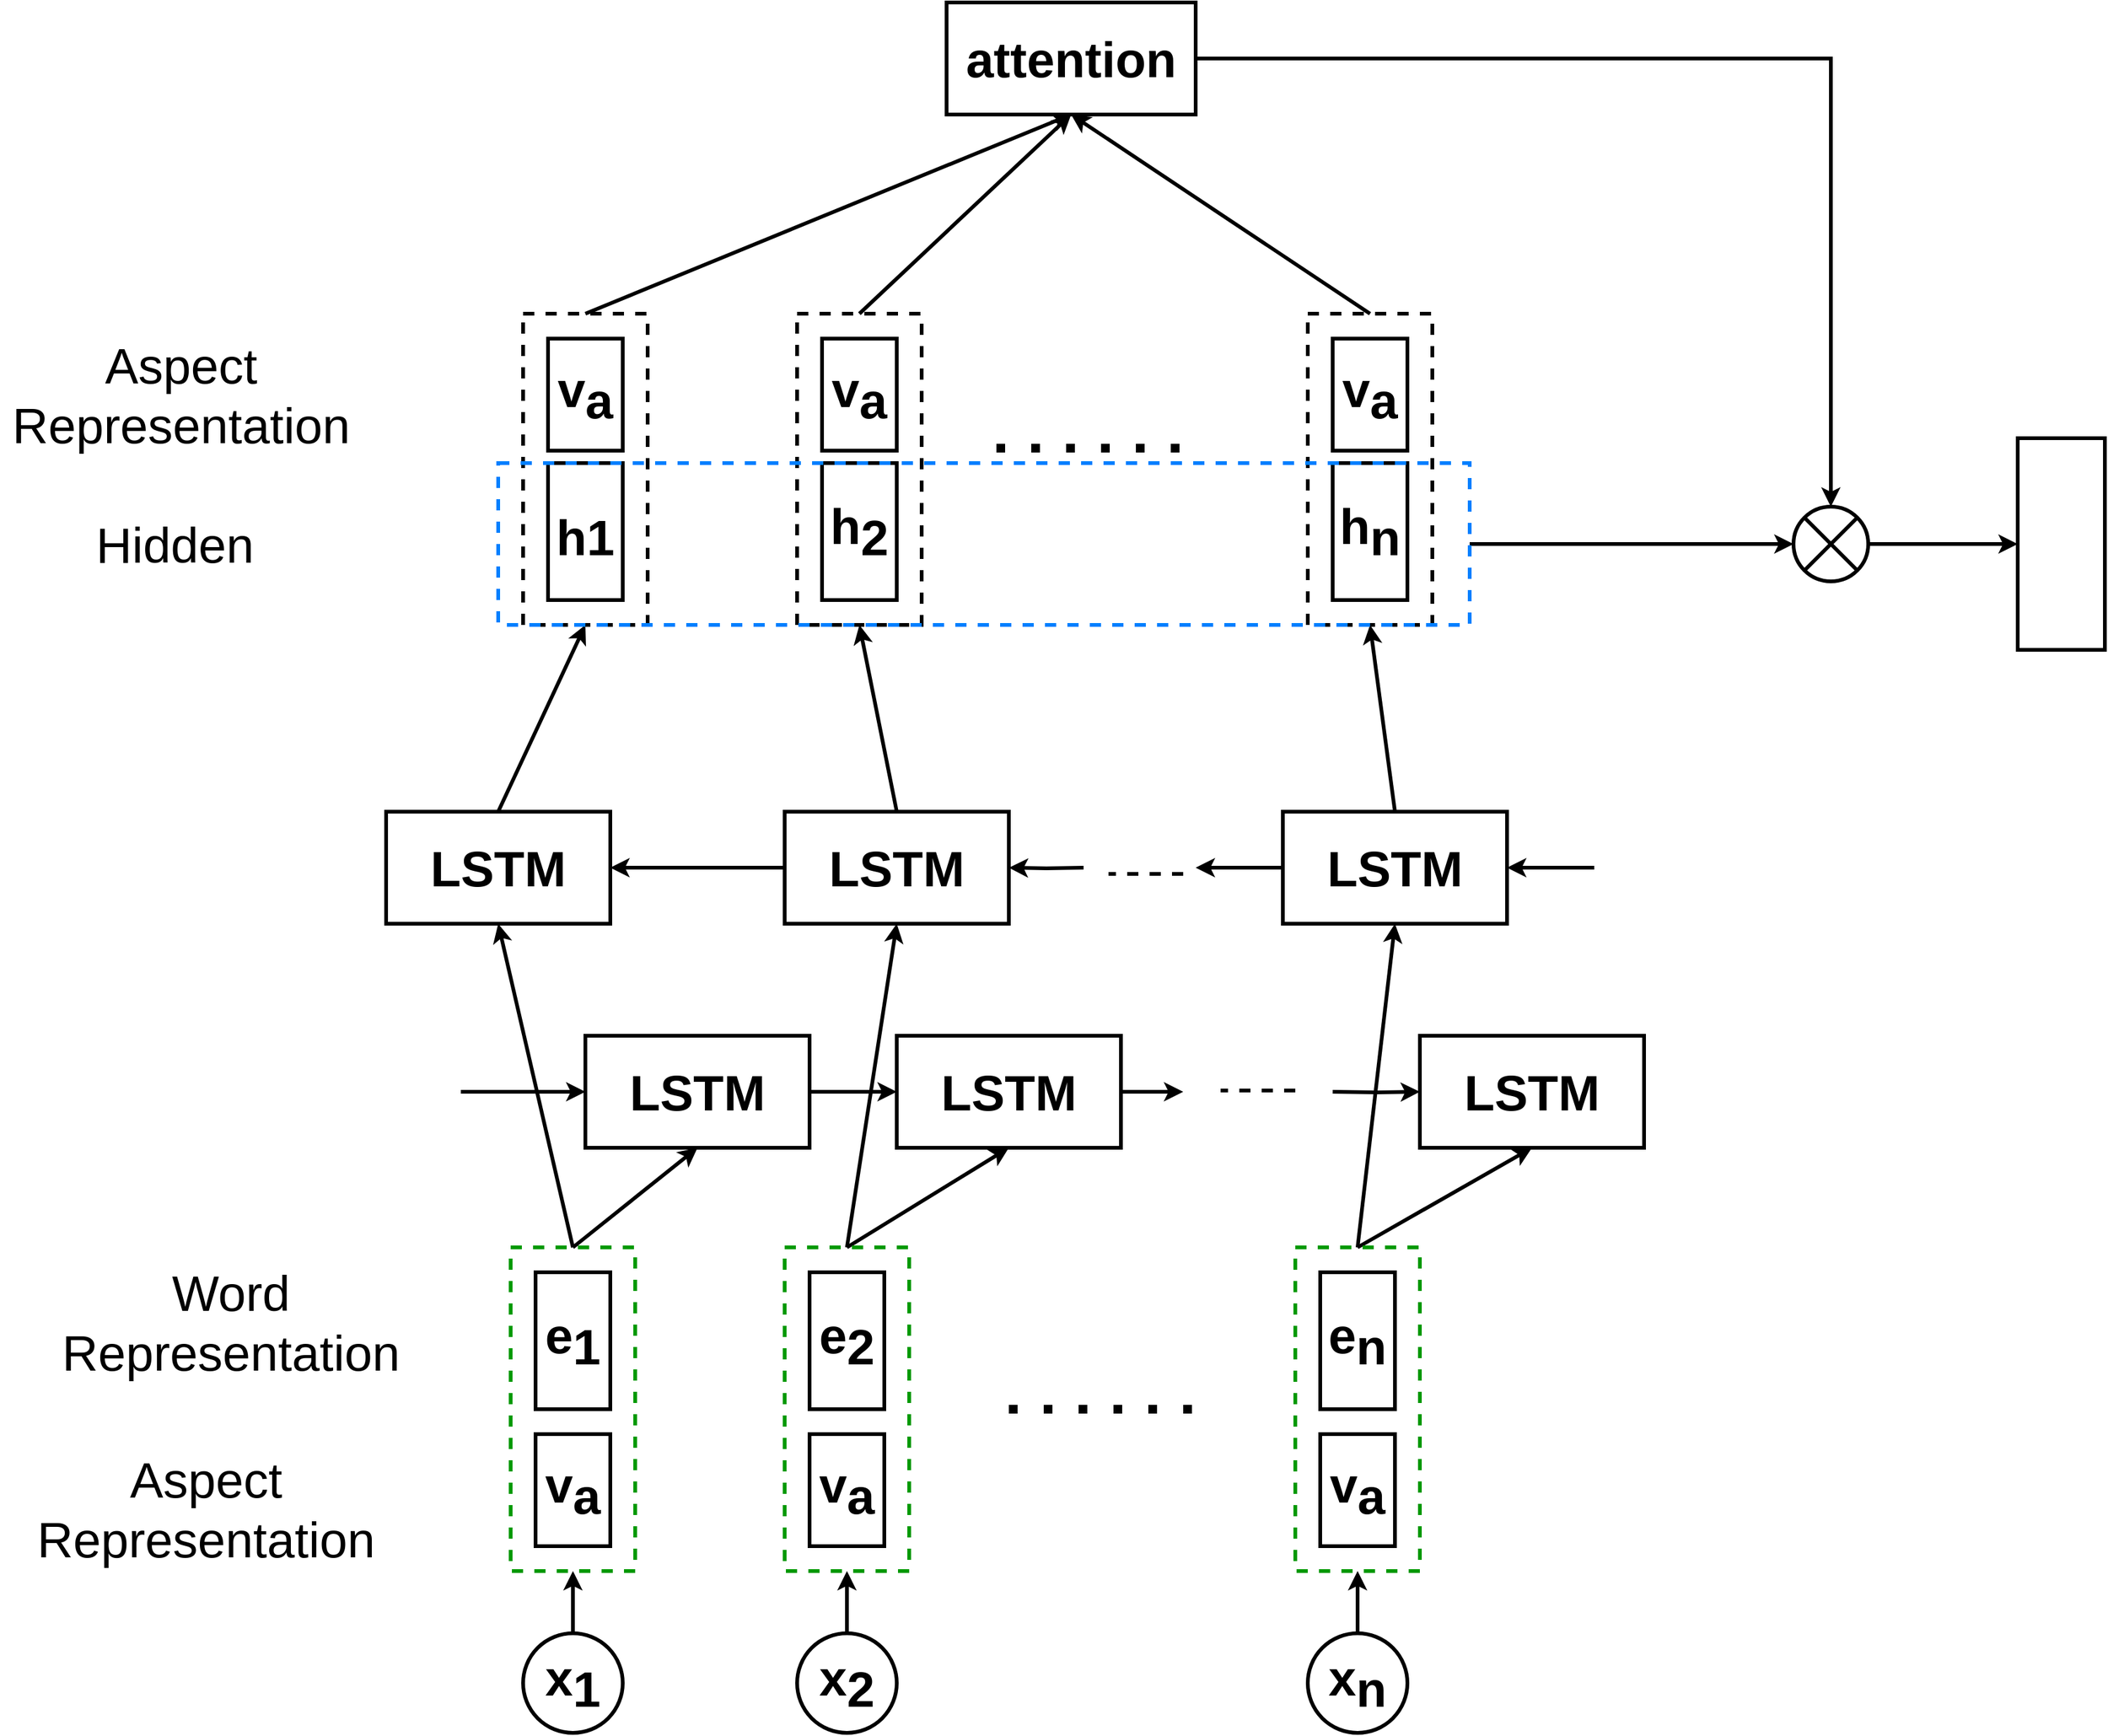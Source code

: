 <mxfile version="14.6.5" type="github">
  <diagram name="Page-1" id="12e1b939-464a-85fe-373e-61e167be1490">
    <mxGraphModel dx="1958" dy="996" grid="1" gridSize="10" guides="1" tooltips="1" connect="1" arrows="1" fold="1" page="1" pageScale="1.5" pageWidth="2000" pageHeight="2000" background="#ffffff" math="0" shadow="0">
      <root>
        <mxCell id="0" />
        <mxCell id="1" parent="0" />
        <mxCell id="Ep_Ha3QmBGwPROYHMwhs-52" style="edgeStyle=none;rounded=0;orthogonalLoop=1;jettySize=auto;html=1;exitX=0.5;exitY=0;exitDx=0;exitDy=0;entryX=0.5;entryY=1;entryDx=0;entryDy=0;fontSize=40;strokeWidth=3;" edge="1" parent="1" source="Ep_Ha3QmBGwPROYHMwhs-2" target="Ep_Ha3QmBGwPROYHMwhs-29">
          <mxGeometry relative="1" as="geometry" />
        </mxCell>
        <mxCell id="Ep_Ha3QmBGwPROYHMwhs-2" value="x&lt;sub style=&quot;font-size: 40px;&quot;&gt;1&lt;/sub&gt;" style="ellipse;whiteSpace=wrap;html=1;aspect=fixed;fontSize=40;fontStyle=1;strokeWidth=3;" vertex="1" parent="1">
          <mxGeometry x="1180" y="2410" width="80" height="80" as="geometry" />
        </mxCell>
        <mxCell id="Ep_Ha3QmBGwPROYHMwhs-53" style="edgeStyle=none;rounded=0;orthogonalLoop=1;jettySize=auto;html=1;exitX=0.5;exitY=0;exitDx=0;exitDy=0;entryX=0.5;entryY=1;entryDx=0;entryDy=0;fontSize=40;strokeWidth=3;" edge="1" parent="1" source="Ep_Ha3QmBGwPROYHMwhs-4" target="Ep_Ha3QmBGwPROYHMwhs-30">
          <mxGeometry relative="1" as="geometry" />
        </mxCell>
        <mxCell id="Ep_Ha3QmBGwPROYHMwhs-4" value="x&lt;span style=&quot;font-size: 40px;&quot;&gt;&lt;sub style=&quot;font-size: 40px;&quot;&gt;2&lt;/sub&gt;&lt;/span&gt;" style="ellipse;whiteSpace=wrap;html=1;aspect=fixed;fontSize=40;fontStyle=1;strokeWidth=3;" vertex="1" parent="1">
          <mxGeometry x="1400" y="2410" width="80" height="80" as="geometry" />
        </mxCell>
        <mxCell id="Ep_Ha3QmBGwPROYHMwhs-54" style="edgeStyle=none;rounded=0;orthogonalLoop=1;jettySize=auto;html=1;exitX=0.5;exitY=0;exitDx=0;exitDy=0;entryX=0.5;entryY=1;entryDx=0;entryDy=0;fontSize=40;strokeWidth=3;" edge="1" parent="1" source="Ep_Ha3QmBGwPROYHMwhs-5" target="Ep_Ha3QmBGwPROYHMwhs-31">
          <mxGeometry relative="1" as="geometry" />
        </mxCell>
        <mxCell id="Ep_Ha3QmBGwPROYHMwhs-5" value="x&lt;span style=&quot;font-size: 40px;&quot;&gt;&lt;sub style=&quot;font-size: 40px;&quot;&gt;n&lt;/sub&gt;&lt;/span&gt;" style="ellipse;whiteSpace=wrap;html=1;aspect=fixed;fontSize=40;fontStyle=1;strokeWidth=3;" vertex="1" parent="1">
          <mxGeometry x="1810" y="2410" width="80" height="80" as="geometry" />
        </mxCell>
        <mxCell id="Ep_Ha3QmBGwPROYHMwhs-7" value="v&lt;sub style=&quot;font-size: 40px;&quot;&gt;a&lt;/sub&gt;" style="rounded=0;whiteSpace=wrap;html=1;fontSize=40;rotation=0;fontStyle=1;strokeWidth=3;" vertex="1" parent="1">
          <mxGeometry x="1190" y="2250" width="60" height="90" as="geometry" />
        </mxCell>
        <mxCell id="Ep_Ha3QmBGwPROYHMwhs-9" value="v&lt;sub style=&quot;font-size: 40px;&quot;&gt;a&lt;/sub&gt;" style="rounded=0;whiteSpace=wrap;html=1;fontSize=40;rotation=0;fontStyle=1;strokeWidth=3;" vertex="1" parent="1">
          <mxGeometry x="1820" y="2250" width="60" height="90" as="geometry" />
        </mxCell>
        <mxCell id="Ep_Ha3QmBGwPROYHMwhs-10" value="v&lt;sub style=&quot;font-size: 40px;&quot;&gt;a&lt;/sub&gt;" style="rounded=0;whiteSpace=wrap;html=1;fontSize=40;rotation=0;fontStyle=1;strokeWidth=3;" vertex="1" parent="1">
          <mxGeometry x="1410" y="2250" width="60" height="90" as="geometry" />
        </mxCell>
        <mxCell id="Ep_Ha3QmBGwPROYHMwhs-11" value="e&lt;sub style=&quot;font-size: 40px;&quot;&gt;2&lt;/sub&gt;" style="rounded=0;whiteSpace=wrap;html=1;fontSize=40;fontStyle=1;strokeWidth=3;" vertex="1" parent="1">
          <mxGeometry x="1410" y="2120" width="60" height="110" as="geometry" />
        </mxCell>
        <mxCell id="Ep_Ha3QmBGwPROYHMwhs-12" value="e&lt;sub style=&quot;font-size: 40px;&quot;&gt;1&lt;/sub&gt;" style="rounded=0;whiteSpace=wrap;html=1;fontSize=40;fontStyle=1;strokeWidth=3;" vertex="1" parent="1">
          <mxGeometry x="1190" y="2120" width="60" height="110" as="geometry" />
        </mxCell>
        <mxCell id="Ep_Ha3QmBGwPROYHMwhs-13" value="e&lt;sub style=&quot;font-size: 40px;&quot;&gt;n&lt;/sub&gt;" style="rounded=0;whiteSpace=wrap;html=1;fontSize=40;fontStyle=1;strokeWidth=3;" vertex="1" parent="1">
          <mxGeometry x="1820" y="2120" width="60" height="110" as="geometry" />
        </mxCell>
        <mxCell id="Ep_Ha3QmBGwPROYHMwhs-36" style="edgeStyle=orthogonalEdgeStyle;rounded=0;orthogonalLoop=1;jettySize=auto;html=1;exitX=1;exitY=0.5;exitDx=0;exitDy=0;entryX=0;entryY=0.5;entryDx=0;entryDy=0;fontSize=40;strokeWidth=3;" edge="1" parent="1" source="Ep_Ha3QmBGwPROYHMwhs-14" target="Ep_Ha3QmBGwPROYHMwhs-15">
          <mxGeometry relative="1" as="geometry" />
        </mxCell>
        <mxCell id="Ep_Ha3QmBGwPROYHMwhs-14" value="LSTM" style="rounded=0;whiteSpace=wrap;html=1;fontSize=40;fontStyle=1;strokeWidth=3;" vertex="1" parent="1">
          <mxGeometry x="1230" y="1930" width="180" height="90" as="geometry" />
        </mxCell>
        <mxCell id="Ep_Ha3QmBGwPROYHMwhs-37" style="edgeStyle=orthogonalEdgeStyle;rounded=0;orthogonalLoop=1;jettySize=auto;html=1;entryX=0;entryY=0.5;entryDx=0;entryDy=0;fontSize=40;strokeWidth=3;" edge="1" parent="1" target="Ep_Ha3QmBGwPROYHMwhs-16">
          <mxGeometry relative="1" as="geometry">
            <mxPoint x="1830" y="1975" as="sourcePoint" />
          </mxGeometry>
        </mxCell>
        <mxCell id="Ep_Ha3QmBGwPROYHMwhs-15" value="LSTM" style="rounded=0;whiteSpace=wrap;html=1;fontSize=40;fontStyle=1;strokeWidth=3;" vertex="1" parent="1">
          <mxGeometry x="1480" y="1930" width="180" height="90" as="geometry" />
        </mxCell>
        <mxCell id="Ep_Ha3QmBGwPROYHMwhs-16" value="LSTM" style="rounded=0;whiteSpace=wrap;html=1;fontSize=40;fontStyle=1;strokeWidth=3;" vertex="1" parent="1">
          <mxGeometry x="1900" y="1930" width="180" height="90" as="geometry" />
        </mxCell>
        <mxCell id="Ep_Ha3QmBGwPROYHMwhs-58" style="edgeStyle=none;rounded=0;orthogonalLoop=1;jettySize=auto;html=1;exitX=0.5;exitY=0;exitDx=0;exitDy=0;entryX=0.5;entryY=1;entryDx=0;entryDy=0;fontSize=40;strokeWidth=3;" edge="1" parent="1" source="Ep_Ha3QmBGwPROYHMwhs-17" target="Ep_Ha3QmBGwPROYHMwhs-55">
          <mxGeometry relative="1" as="geometry" />
        </mxCell>
        <mxCell id="Ep_Ha3QmBGwPROYHMwhs-17" value="LSTM" style="rounded=0;whiteSpace=wrap;html=1;fontSize=40;fontStyle=1;strokeWidth=3;" vertex="1" parent="1">
          <mxGeometry x="1070" y="1750" width="180" height="90" as="geometry" />
        </mxCell>
        <mxCell id="Ep_Ha3QmBGwPROYHMwhs-42" style="edgeStyle=orthogonalEdgeStyle;rounded=0;orthogonalLoop=1;jettySize=auto;html=1;entryX=1;entryY=0.5;entryDx=0;entryDy=0;fontSize=40;exitX=0;exitY=0.5;exitDx=0;exitDy=0;strokeWidth=3;" edge="1" parent="1" source="Ep_Ha3QmBGwPROYHMwhs-18" target="Ep_Ha3QmBGwPROYHMwhs-17">
          <mxGeometry relative="1" as="geometry">
            <mxPoint x="1300" y="1795" as="sourcePoint" />
          </mxGeometry>
        </mxCell>
        <mxCell id="Ep_Ha3QmBGwPROYHMwhs-59" style="edgeStyle=none;rounded=0;orthogonalLoop=1;jettySize=auto;html=1;exitX=0.5;exitY=0;exitDx=0;exitDy=0;entryX=0.5;entryY=1;entryDx=0;entryDy=0;fontSize=40;strokeWidth=3;" edge="1" parent="1" source="Ep_Ha3QmBGwPROYHMwhs-18" target="Ep_Ha3QmBGwPROYHMwhs-56">
          <mxGeometry relative="1" as="geometry" />
        </mxCell>
        <mxCell id="Ep_Ha3QmBGwPROYHMwhs-18" value="LSTM" style="rounded=0;whiteSpace=wrap;html=1;fontSize=40;fontStyle=1;strokeWidth=3;" vertex="1" parent="1">
          <mxGeometry x="1390" y="1750" width="180" height="90" as="geometry" />
        </mxCell>
        <mxCell id="Ep_Ha3QmBGwPROYHMwhs-41" style="edgeStyle=orthogonalEdgeStyle;rounded=0;orthogonalLoop=1;jettySize=auto;html=1;entryX=1;entryY=0.5;entryDx=0;entryDy=0;fontSize=40;strokeWidth=3;" edge="1" parent="1" target="Ep_Ha3QmBGwPROYHMwhs-18">
          <mxGeometry relative="1" as="geometry">
            <mxPoint x="1630" y="1795" as="sourcePoint" />
          </mxGeometry>
        </mxCell>
        <mxCell id="Ep_Ha3QmBGwPROYHMwhs-60" style="edgeStyle=none;rounded=0;orthogonalLoop=1;jettySize=auto;html=1;exitX=0.5;exitY=0;exitDx=0;exitDy=0;entryX=0.5;entryY=1;entryDx=0;entryDy=0;fontSize=40;strokeWidth=3;" edge="1" parent="1" source="Ep_Ha3QmBGwPROYHMwhs-19" target="Ep_Ha3QmBGwPROYHMwhs-57">
          <mxGeometry relative="1" as="geometry" />
        </mxCell>
        <mxCell id="Ep_Ha3QmBGwPROYHMwhs-19" value="LSTM" style="rounded=0;whiteSpace=wrap;html=1;fontSize=40;fontStyle=1;strokeWidth=3;" vertex="1" parent="1">
          <mxGeometry x="1790" y="1750" width="180" height="90" as="geometry" />
        </mxCell>
        <mxCell id="Ep_Ha3QmBGwPROYHMwhs-20" value="v&lt;sub style=&quot;font-size: 40px;&quot;&gt;a&lt;/sub&gt;" style="rounded=0;whiteSpace=wrap;html=1;fontSize=40;rotation=0;fontStyle=1;strokeWidth=3;" vertex="1" parent="1">
          <mxGeometry x="1200" y="1370" width="60" height="90" as="geometry" />
        </mxCell>
        <mxCell id="Ep_Ha3QmBGwPROYHMwhs-21" value="v&lt;sub style=&quot;font-size: 40px;&quot;&gt;a&lt;/sub&gt;" style="rounded=0;whiteSpace=wrap;html=1;fontSize=40;rotation=0;fontStyle=1;strokeWidth=3;" vertex="1" parent="1">
          <mxGeometry x="1830" y="1370" width="60" height="90" as="geometry" />
        </mxCell>
        <mxCell id="Ep_Ha3QmBGwPROYHMwhs-22" value="v&lt;sub style=&quot;font-size: 40px;&quot;&gt;a&lt;/sub&gt;" style="rounded=0;whiteSpace=wrap;html=1;fontSize=40;rotation=0;fontStyle=1;strokeWidth=3;" vertex="1" parent="1">
          <mxGeometry x="1420" y="1370" width="60" height="90" as="geometry" />
        </mxCell>
        <mxCell id="Ep_Ha3QmBGwPROYHMwhs-23" value="h&lt;sub style=&quot;font-size: 40px;&quot;&gt;2&lt;/sub&gt;" style="rounded=0;whiteSpace=wrap;html=1;fontSize=40;fontStyle=1;strokeWidth=3;" vertex="1" parent="1">
          <mxGeometry x="1420" y="1470" width="60" height="110" as="geometry" />
        </mxCell>
        <mxCell id="Ep_Ha3QmBGwPROYHMwhs-24" value="&lt;sub style=&quot;font-size: 40px;&quot;&gt;&lt;span style=&quot;font-size: 40px;&quot;&gt;h&lt;/span&gt;1&lt;/sub&gt;" style="rounded=0;whiteSpace=wrap;html=1;fontSize=40;fontStyle=1;strokeWidth=3;" vertex="1" parent="1">
          <mxGeometry x="1200" y="1470" width="60" height="110" as="geometry" />
        </mxCell>
        <mxCell id="Ep_Ha3QmBGwPROYHMwhs-25" value="h&lt;sub style=&quot;font-size: 40px;&quot;&gt;n&lt;/sub&gt;" style="rounded=0;whiteSpace=wrap;html=1;fontSize=40;fontStyle=1;strokeWidth=3;" vertex="1" parent="1">
          <mxGeometry x="1830" y="1470" width="60" height="110" as="geometry" />
        </mxCell>
        <mxCell id="Ep_Ha3QmBGwPROYHMwhs-64" style="edgeStyle=orthogonalEdgeStyle;rounded=0;orthogonalLoop=1;jettySize=auto;html=1;exitX=1;exitY=0.5;exitDx=0;exitDy=0;entryX=0.5;entryY=0;entryDx=0;entryDy=0;entryPerimeter=0;fontSize=40;strokeWidth=3;" edge="1" parent="1" source="Ep_Ha3QmBGwPROYHMwhs-26" target="Ep_Ha3QmBGwPROYHMwhs-27">
          <mxGeometry relative="1" as="geometry" />
        </mxCell>
        <mxCell id="Ep_Ha3QmBGwPROYHMwhs-26" value="&lt;font style=&quot;font-size: 40px;&quot;&gt;attention&lt;/font&gt;" style="rounded=0;whiteSpace=wrap;html=1;fontSize=40;fontStyle=1;strokeWidth=3;" vertex="1" parent="1">
          <mxGeometry x="1520" y="1100" width="200" height="90" as="geometry" />
        </mxCell>
        <mxCell id="Ep_Ha3QmBGwPROYHMwhs-74" style="edgeStyle=none;rounded=0;orthogonalLoop=1;jettySize=auto;html=1;exitX=1;exitY=0.5;exitDx=0;exitDy=0;exitPerimeter=0;fontSize=40;strokeWidth=3;" edge="1" parent="1" source="Ep_Ha3QmBGwPROYHMwhs-27" target="Ep_Ha3QmBGwPROYHMwhs-28">
          <mxGeometry relative="1" as="geometry" />
        </mxCell>
        <mxCell id="Ep_Ha3QmBGwPROYHMwhs-27" value="" style="verticalLabelPosition=bottom;verticalAlign=top;html=1;shape=mxgraph.flowchart.or;fontSize=40;strokeWidth=3;" vertex="1" parent="1">
          <mxGeometry x="2200" y="1505" width="60" height="60" as="geometry" />
        </mxCell>
        <mxCell id="Ep_Ha3QmBGwPROYHMwhs-28" value="" style="rounded=0;whiteSpace=wrap;html=1;fontSize=40;strokeWidth=3;" vertex="1" parent="1">
          <mxGeometry x="2380" y="1450" width="70" height="170" as="geometry" />
        </mxCell>
        <mxCell id="Ep_Ha3QmBGwPROYHMwhs-34" style="rounded=0;orthogonalLoop=1;jettySize=auto;html=1;exitX=0.5;exitY=0;exitDx=0;exitDy=0;entryX=0.5;entryY=1;entryDx=0;entryDy=0;fontSize=40;strokeWidth=3;" edge="1" parent="1" source="Ep_Ha3QmBGwPROYHMwhs-29" target="Ep_Ha3QmBGwPROYHMwhs-14">
          <mxGeometry relative="1" as="geometry" />
        </mxCell>
        <mxCell id="Ep_Ha3QmBGwPROYHMwhs-35" style="rounded=0;orthogonalLoop=1;jettySize=auto;html=1;exitX=0.5;exitY=0;exitDx=0;exitDy=0;entryX=0.5;entryY=1;entryDx=0;entryDy=0;fontSize=40;strokeWidth=3;" edge="1" parent="1" source="Ep_Ha3QmBGwPROYHMwhs-29" target="Ep_Ha3QmBGwPROYHMwhs-17">
          <mxGeometry relative="1" as="geometry" />
        </mxCell>
        <mxCell id="Ep_Ha3QmBGwPROYHMwhs-29" value="" style="rounded=0;whiteSpace=wrap;html=1;fontSize=40;textOpacity=0;fillColor=none;dashed=1;strokeWidth=3;strokeColor=#009900;" vertex="1" parent="1">
          <mxGeometry x="1170" y="2100" width="100" height="260" as="geometry" />
        </mxCell>
        <mxCell id="Ep_Ha3QmBGwPROYHMwhs-38" style="rounded=0;orthogonalLoop=1;jettySize=auto;html=1;exitX=0.5;exitY=0;exitDx=0;exitDy=0;entryX=0.5;entryY=1;entryDx=0;entryDy=0;fontSize=40;strokeWidth=3;" edge="1" parent="1" source="Ep_Ha3QmBGwPROYHMwhs-30" target="Ep_Ha3QmBGwPROYHMwhs-15">
          <mxGeometry relative="1" as="geometry" />
        </mxCell>
        <mxCell id="Ep_Ha3QmBGwPROYHMwhs-71" style="rounded=0;orthogonalLoop=1;jettySize=auto;html=1;exitX=0.5;exitY=0;exitDx=0;exitDy=0;entryX=0.5;entryY=1;entryDx=0;entryDy=0;fontSize=40;strokeWidth=3;" edge="1" parent="1" source="Ep_Ha3QmBGwPROYHMwhs-30" target="Ep_Ha3QmBGwPROYHMwhs-18">
          <mxGeometry relative="1" as="geometry" />
        </mxCell>
        <mxCell id="Ep_Ha3QmBGwPROYHMwhs-30" value="" style="rounded=0;whiteSpace=wrap;html=1;fontSize=40;textOpacity=0;fillColor=none;dashed=1;strokeWidth=3;strokeColor=#009900;" vertex="1" parent="1">
          <mxGeometry x="1390" y="2100" width="100" height="260" as="geometry" />
        </mxCell>
        <mxCell id="Ep_Ha3QmBGwPROYHMwhs-39" style="rounded=0;orthogonalLoop=1;jettySize=auto;html=1;exitX=0.5;exitY=0;exitDx=0;exitDy=0;entryX=0.5;entryY=1;entryDx=0;entryDy=0;fontSize=40;strokeWidth=3;" edge="1" parent="1" source="Ep_Ha3QmBGwPROYHMwhs-31" target="Ep_Ha3QmBGwPROYHMwhs-16">
          <mxGeometry relative="1" as="geometry" />
        </mxCell>
        <mxCell id="Ep_Ha3QmBGwPROYHMwhs-40" style="rounded=0;orthogonalLoop=1;jettySize=auto;html=1;exitX=0.5;exitY=0;exitDx=0;exitDy=0;entryX=0.5;entryY=1;entryDx=0;entryDy=0;fontSize=40;strokeWidth=3;" edge="1" parent="1" source="Ep_Ha3QmBGwPROYHMwhs-31" target="Ep_Ha3QmBGwPROYHMwhs-19">
          <mxGeometry relative="1" as="geometry" />
        </mxCell>
        <mxCell id="Ep_Ha3QmBGwPROYHMwhs-31" value="" style="rounded=0;whiteSpace=wrap;html=1;fontSize=40;textOpacity=0;fillColor=none;dashed=1;strokeWidth=3;strokeColor=#009900;" vertex="1" parent="1">
          <mxGeometry x="1800" y="2100" width="100" height="260" as="geometry" />
        </mxCell>
        <mxCell id="Ep_Ha3QmBGwPROYHMwhs-48" value="" style="endArrow=classic;html=1;fontSize=40;entryX=1;entryY=0.5;entryDx=0;entryDy=0;strokeWidth=3;" edge="1" parent="1" target="Ep_Ha3QmBGwPROYHMwhs-19">
          <mxGeometry width="50" height="50" relative="1" as="geometry">
            <mxPoint x="2040" y="1795" as="sourcePoint" />
            <mxPoint x="1750" y="2020" as="targetPoint" />
          </mxGeometry>
        </mxCell>
        <mxCell id="Ep_Ha3QmBGwPROYHMwhs-50" value="" style="endArrow=classic;html=1;fontSize=40;entryX=0;entryY=0.5;entryDx=0;entryDy=0;strokeWidth=3;" edge="1" parent="1" target="Ep_Ha3QmBGwPROYHMwhs-14">
          <mxGeometry width="50" height="50" relative="1" as="geometry">
            <mxPoint x="1130" y="1975" as="sourcePoint" />
            <mxPoint x="1020" y="1990" as="targetPoint" />
          </mxGeometry>
        </mxCell>
        <mxCell id="Ep_Ha3QmBGwPROYHMwhs-61" style="edgeStyle=none;rounded=0;orthogonalLoop=1;jettySize=auto;html=1;exitX=0.5;exitY=0;exitDx=0;exitDy=0;entryX=0.5;entryY=1;entryDx=0;entryDy=0;fontSize=40;strokeWidth=3;" edge="1" parent="1" source="Ep_Ha3QmBGwPROYHMwhs-55" target="Ep_Ha3QmBGwPROYHMwhs-26">
          <mxGeometry relative="1" as="geometry" />
        </mxCell>
        <mxCell id="Ep_Ha3QmBGwPROYHMwhs-55" value="" style="rounded=0;whiteSpace=wrap;html=1;dashed=1;fontSize=40;strokeWidth=3;fillColor=none;" vertex="1" parent="1">
          <mxGeometry x="1180" y="1350" width="100" height="250" as="geometry" />
        </mxCell>
        <mxCell id="Ep_Ha3QmBGwPROYHMwhs-62" style="edgeStyle=none;rounded=0;orthogonalLoop=1;jettySize=auto;html=1;exitX=0.5;exitY=0;exitDx=0;exitDy=0;fontSize=40;strokeWidth=3;" edge="1" parent="1" source="Ep_Ha3QmBGwPROYHMwhs-56">
          <mxGeometry relative="1" as="geometry">
            <mxPoint x="1620" y="1190" as="targetPoint" />
          </mxGeometry>
        </mxCell>
        <mxCell id="Ep_Ha3QmBGwPROYHMwhs-56" value="" style="rounded=0;whiteSpace=wrap;html=1;dashed=1;fontSize=40;strokeWidth=3;fillColor=none;" vertex="1" parent="1">
          <mxGeometry x="1400" y="1350" width="100" height="250" as="geometry" />
        </mxCell>
        <mxCell id="Ep_Ha3QmBGwPROYHMwhs-63" style="edgeStyle=none;rounded=0;orthogonalLoop=1;jettySize=auto;html=1;exitX=0.5;exitY=0;exitDx=0;exitDy=0;fontSize=40;strokeWidth=3;" edge="1" parent="1" source="Ep_Ha3QmBGwPROYHMwhs-57">
          <mxGeometry relative="1" as="geometry">
            <mxPoint x="1620" y="1190" as="targetPoint" />
          </mxGeometry>
        </mxCell>
        <mxCell id="Ep_Ha3QmBGwPROYHMwhs-57" value="" style="rounded=0;whiteSpace=wrap;html=1;dashed=1;fontSize=40;strokeWidth=3;fillColor=none;" vertex="1" parent="1">
          <mxGeometry x="1810" y="1350" width="100" height="250" as="geometry" />
        </mxCell>
        <mxCell id="Ep_Ha3QmBGwPROYHMwhs-66" style="edgeStyle=orthogonalEdgeStyle;rounded=0;orthogonalLoop=1;jettySize=auto;html=1;exitX=1;exitY=0.5;exitDx=0;exitDy=0;entryX=0;entryY=0.5;entryDx=0;entryDy=0;entryPerimeter=0;fontSize=40;strokeWidth=3;" edge="1" parent="1" source="Ep_Ha3QmBGwPROYHMwhs-65" target="Ep_Ha3QmBGwPROYHMwhs-27">
          <mxGeometry relative="1" as="geometry" />
        </mxCell>
        <mxCell id="Ep_Ha3QmBGwPROYHMwhs-65" value="" style="rounded=0;whiteSpace=wrap;html=1;dashed=1;fontSize=40;strokeWidth=3;fillColor=none;strokeColor=#007FFF;" vertex="1" parent="1">
          <mxGeometry x="1160" y="1470" width="780" height="130" as="geometry" />
        </mxCell>
        <mxCell id="Ep_Ha3QmBGwPROYHMwhs-67" value="" style="endArrow=classic;html=1;fontSize=40;exitX=0;exitY=0.5;exitDx=0;exitDy=0;strokeWidth=3;" edge="1" parent="1" source="Ep_Ha3QmBGwPROYHMwhs-19">
          <mxGeometry width="50" height="50" relative="1" as="geometry">
            <mxPoint x="1700" y="2070" as="sourcePoint" />
            <mxPoint x="1720" y="1795" as="targetPoint" />
          </mxGeometry>
        </mxCell>
        <mxCell id="Ep_Ha3QmBGwPROYHMwhs-68" value="" style="endArrow=none;dashed=1;html=1;fontSize=40;strokeWidth=3;" edge="1" parent="1">
          <mxGeometry width="50" height="50" relative="1" as="geometry">
            <mxPoint x="1710" y="1800" as="sourcePoint" />
            <mxPoint x="1650" y="1800" as="targetPoint" />
          </mxGeometry>
        </mxCell>
        <mxCell id="Ep_Ha3QmBGwPROYHMwhs-69" value="" style="endArrow=none;dashed=1;html=1;fontSize=40;strokeWidth=3;" edge="1" parent="1">
          <mxGeometry width="50" height="50" relative="1" as="geometry">
            <mxPoint x="1800" y="1974" as="sourcePoint" />
            <mxPoint x="1740" y="1974" as="targetPoint" />
          </mxGeometry>
        </mxCell>
        <mxCell id="Ep_Ha3QmBGwPROYHMwhs-70" value="" style="endArrow=classic;html=1;fontSize=40;strokeWidth=3;exitX=1;exitY=0.5;exitDx=0;exitDy=0;" edge="1" parent="1" source="Ep_Ha3QmBGwPROYHMwhs-15">
          <mxGeometry width="50" height="50" relative="1" as="geometry">
            <mxPoint x="1700" y="2070" as="sourcePoint" />
            <mxPoint x="1710" y="1975" as="targetPoint" />
          </mxGeometry>
        </mxCell>
        <mxCell id="Ep_Ha3QmBGwPROYHMwhs-72" value="" style="endArrow=none;dashed=1;html=1;dashPattern=1 3;strokeWidth=7;fontSize=40;" edge="1" parent="1">
          <mxGeometry width="50" height="50" relative="1" as="geometry">
            <mxPoint x="1570" y="2230" as="sourcePoint" />
            <mxPoint x="1730" y="2230" as="targetPoint" />
          </mxGeometry>
        </mxCell>
        <mxCell id="Ep_Ha3QmBGwPROYHMwhs-73" value="" style="endArrow=none;dashed=1;html=1;dashPattern=1 3;strokeWidth=7;fontSize=40;" edge="1" parent="1">
          <mxGeometry width="50" height="50" relative="1" as="geometry">
            <mxPoint x="1560" y="1458" as="sourcePoint" />
            <mxPoint x="1720" y="1458" as="targetPoint" />
          </mxGeometry>
        </mxCell>
        <mxCell id="Ep_Ha3QmBGwPROYHMwhs-75" value="Hidden" style="text;html=1;align=center;verticalAlign=middle;resizable=0;points=[];autosize=1;strokeColor=none;fontSize=40;" vertex="1" parent="1">
          <mxGeometry x="830" y="1510" width="140" height="50" as="geometry" />
        </mxCell>
        <mxCell id="Ep_Ha3QmBGwPROYHMwhs-76" value="Aspect&lt;br&gt;Representation" style="text;html=1;align=center;verticalAlign=middle;resizable=0;points=[];autosize=1;strokeColor=none;fontSize=40;" vertex="1" parent="1">
          <mxGeometry x="760" y="1365" width="290" height="100" as="geometry" />
        </mxCell>
        <mxCell id="Ep_Ha3QmBGwPROYHMwhs-77" value="Aspect&lt;br&gt;Representation" style="text;html=1;align=center;verticalAlign=middle;resizable=0;points=[];autosize=1;strokeColor=none;fontSize=40;" vertex="1" parent="1">
          <mxGeometry x="780" y="2260" width="290" height="100" as="geometry" />
        </mxCell>
        <mxCell id="Ep_Ha3QmBGwPROYHMwhs-78" value="Word&lt;br&gt;Representation" style="text;html=1;align=center;verticalAlign=middle;resizable=0;points=[];autosize=1;strokeColor=none;fontSize=40;" vertex="1" parent="1">
          <mxGeometry x="800" y="2110" width="290" height="100" as="geometry" />
        </mxCell>
      </root>
    </mxGraphModel>
  </diagram>
</mxfile>

